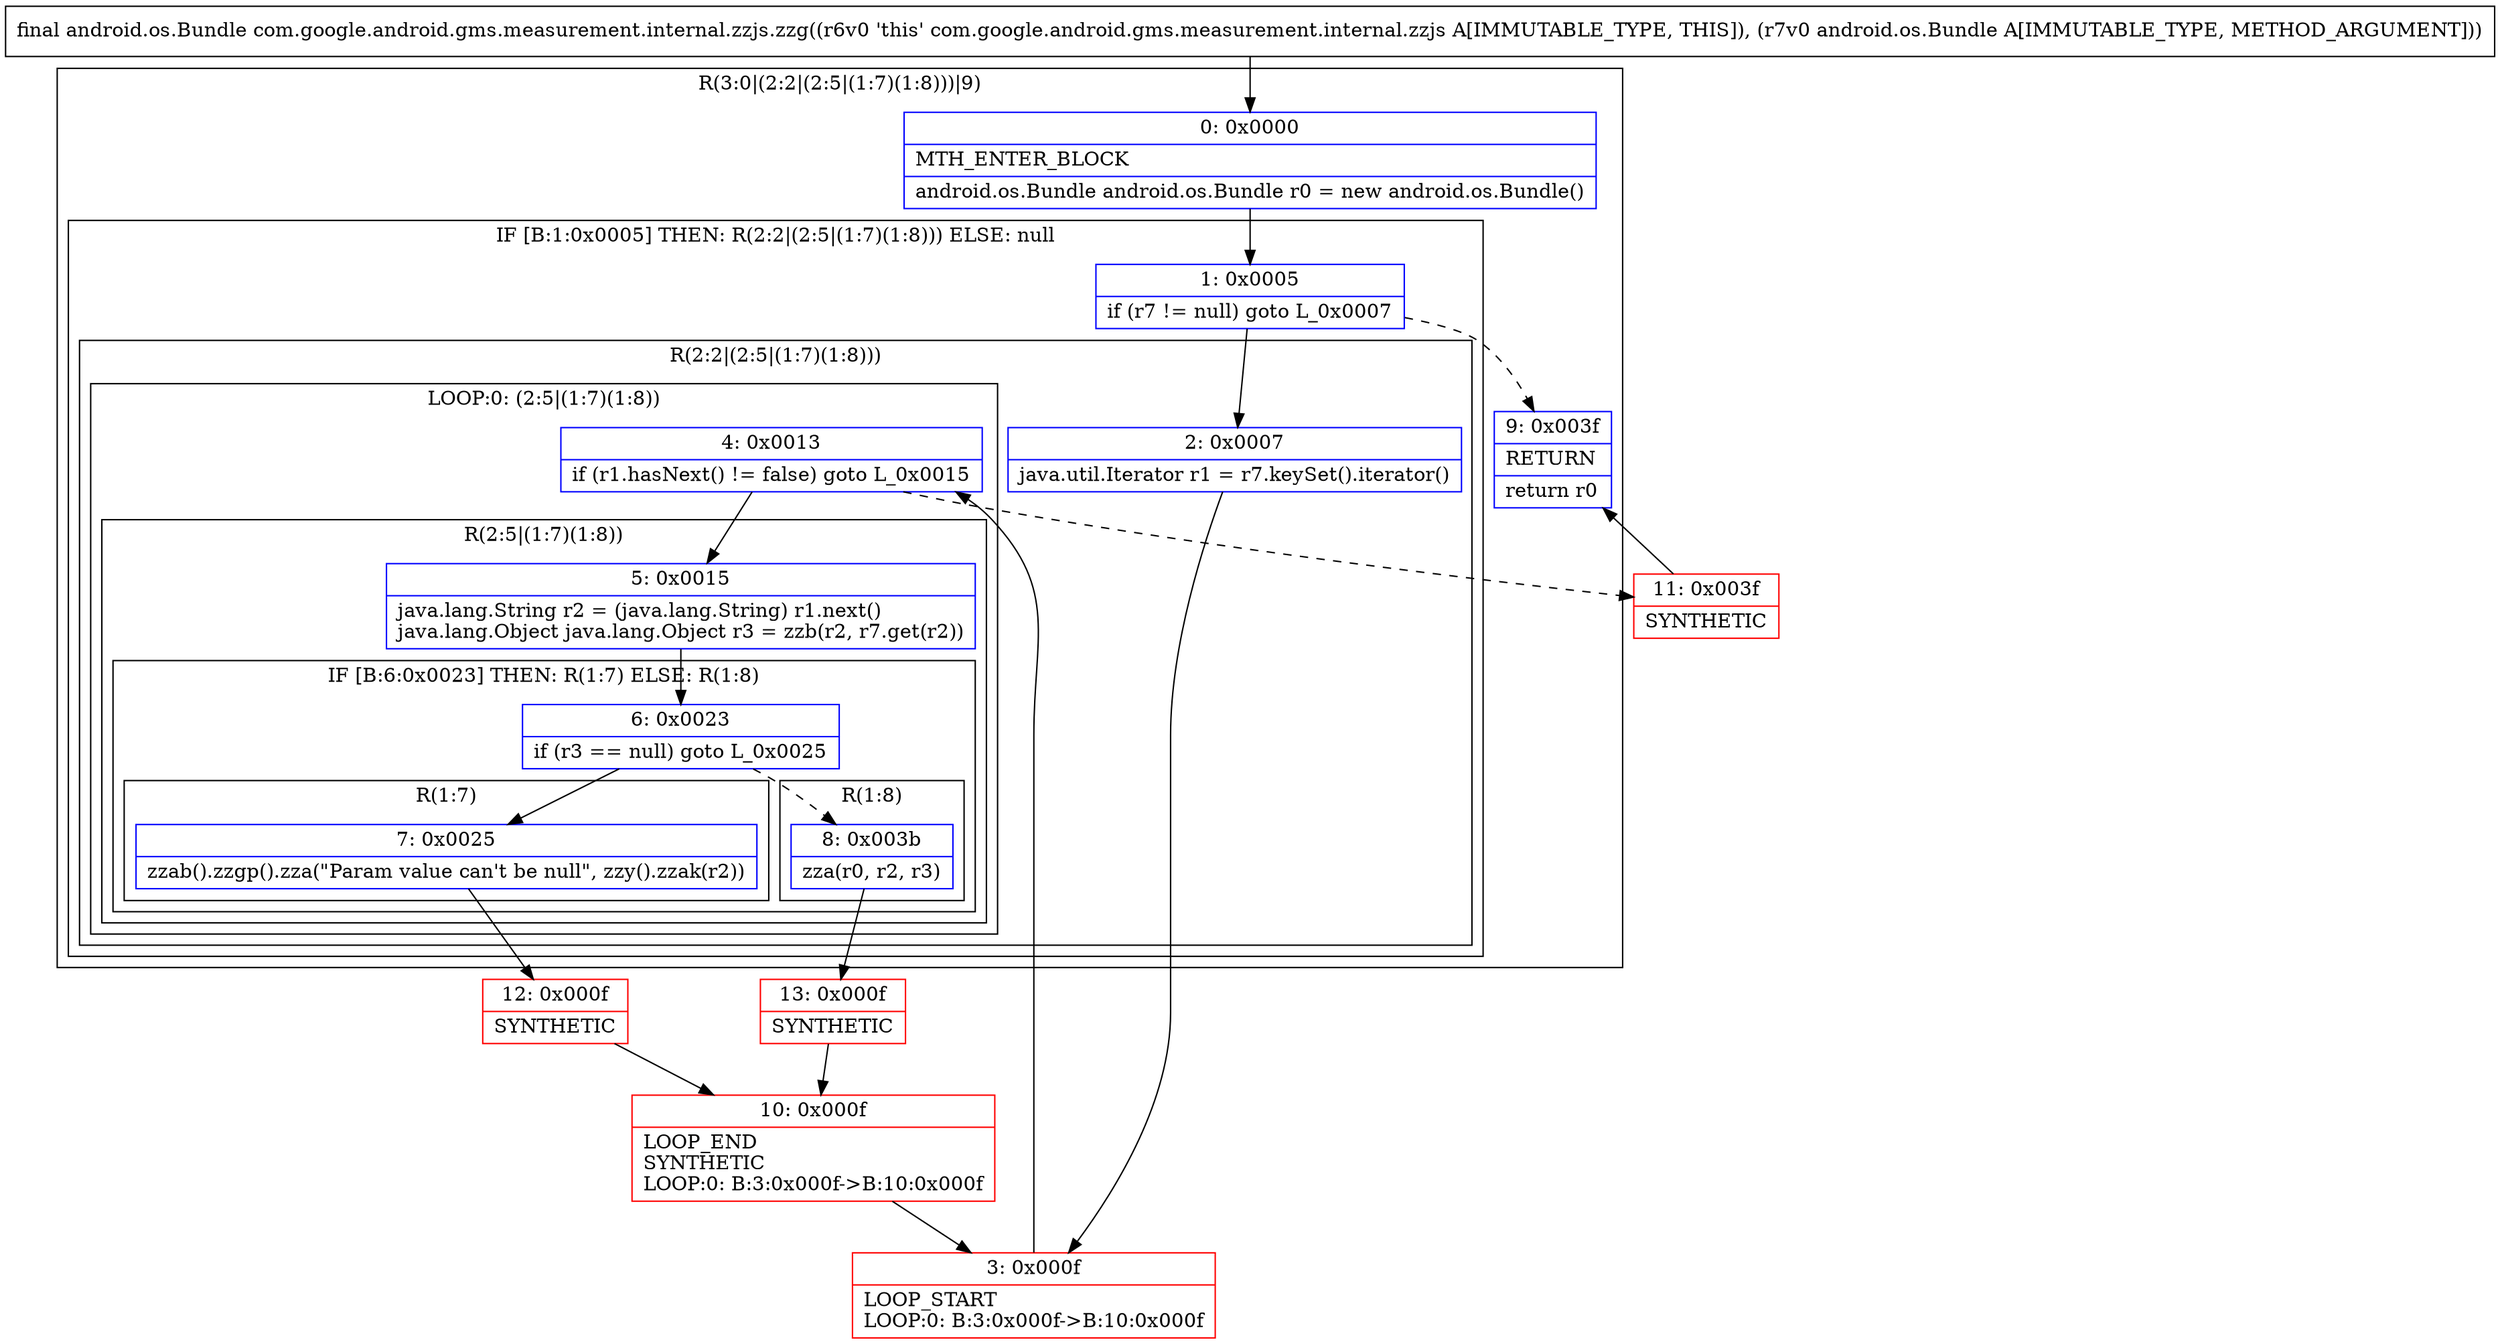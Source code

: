 digraph "CFG forcom.google.android.gms.measurement.internal.zzjs.zzg(Landroid\/os\/Bundle;)Landroid\/os\/Bundle;" {
subgraph cluster_Region_1718792811 {
label = "R(3:0|(2:2|(2:5|(1:7)(1:8)))|9)";
node [shape=record,color=blue];
Node_0 [shape=record,label="{0\:\ 0x0000|MTH_ENTER_BLOCK\l|android.os.Bundle android.os.Bundle r0 = new android.os.Bundle()\l}"];
subgraph cluster_IfRegion_2075791591 {
label = "IF [B:1:0x0005] THEN: R(2:2|(2:5|(1:7)(1:8))) ELSE: null";
node [shape=record,color=blue];
Node_1 [shape=record,label="{1\:\ 0x0005|if (r7 != null) goto L_0x0007\l}"];
subgraph cluster_Region_371754661 {
label = "R(2:2|(2:5|(1:7)(1:8)))";
node [shape=record,color=blue];
Node_2 [shape=record,label="{2\:\ 0x0007|java.util.Iterator r1 = r7.keySet().iterator()\l}"];
subgraph cluster_LoopRegion_1747613661 {
label = "LOOP:0: (2:5|(1:7)(1:8))";
node [shape=record,color=blue];
Node_4 [shape=record,label="{4\:\ 0x0013|if (r1.hasNext() != false) goto L_0x0015\l}"];
subgraph cluster_Region_356873165 {
label = "R(2:5|(1:7)(1:8))";
node [shape=record,color=blue];
Node_5 [shape=record,label="{5\:\ 0x0015|java.lang.String r2 = (java.lang.String) r1.next()\ljava.lang.Object java.lang.Object r3 = zzb(r2, r7.get(r2))\l}"];
subgraph cluster_IfRegion_515639850 {
label = "IF [B:6:0x0023] THEN: R(1:7) ELSE: R(1:8)";
node [shape=record,color=blue];
Node_6 [shape=record,label="{6\:\ 0x0023|if (r3 == null) goto L_0x0025\l}"];
subgraph cluster_Region_1416780900 {
label = "R(1:7)";
node [shape=record,color=blue];
Node_7 [shape=record,label="{7\:\ 0x0025|zzab().zzgp().zza(\"Param value can't be null\", zzy().zzak(r2))\l}"];
}
subgraph cluster_Region_2105621609 {
label = "R(1:8)";
node [shape=record,color=blue];
Node_8 [shape=record,label="{8\:\ 0x003b|zza(r0, r2, r3)\l}"];
}
}
}
}
}
}
Node_9 [shape=record,label="{9\:\ 0x003f|RETURN\l|return r0\l}"];
}
Node_3 [shape=record,color=red,label="{3\:\ 0x000f|LOOP_START\lLOOP:0: B:3:0x000f\-\>B:10:0x000f\l}"];
Node_10 [shape=record,color=red,label="{10\:\ 0x000f|LOOP_END\lSYNTHETIC\lLOOP:0: B:3:0x000f\-\>B:10:0x000f\l}"];
Node_11 [shape=record,color=red,label="{11\:\ 0x003f|SYNTHETIC\l}"];
Node_12 [shape=record,color=red,label="{12\:\ 0x000f|SYNTHETIC\l}"];
Node_13 [shape=record,color=red,label="{13\:\ 0x000f|SYNTHETIC\l}"];
MethodNode[shape=record,label="{final android.os.Bundle com.google.android.gms.measurement.internal.zzjs.zzg((r6v0 'this' com.google.android.gms.measurement.internal.zzjs A[IMMUTABLE_TYPE, THIS]), (r7v0 android.os.Bundle A[IMMUTABLE_TYPE, METHOD_ARGUMENT])) }"];
MethodNode -> Node_0;
Node_0 -> Node_1;
Node_1 -> Node_2;
Node_1 -> Node_9[style=dashed];
Node_2 -> Node_3;
Node_4 -> Node_5;
Node_4 -> Node_11[style=dashed];
Node_5 -> Node_6;
Node_6 -> Node_7;
Node_6 -> Node_8[style=dashed];
Node_7 -> Node_12;
Node_8 -> Node_13;
Node_3 -> Node_4;
Node_10 -> Node_3;
Node_11 -> Node_9;
Node_12 -> Node_10;
Node_13 -> Node_10;
}

